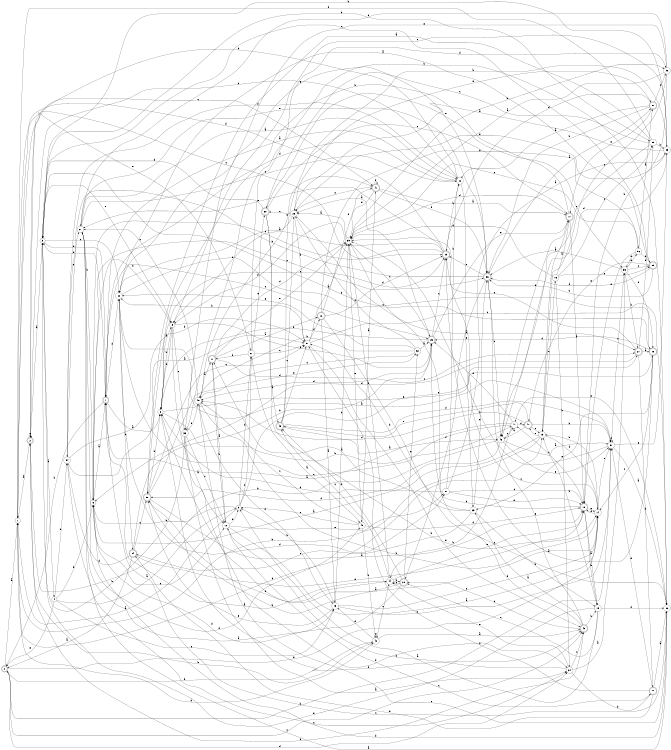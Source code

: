 digraph n50_9 {
__start0 [label="" shape="none"];

rankdir=LR;
size="8,5";

s0 [style="rounded,filled", color="black", fillcolor="white" shape="doublecircle", label="0"];
s1 [style="filled", color="black", fillcolor="white" shape="circle", label="1"];
s2 [style="rounded,filled", color="black", fillcolor="white" shape="doublecircle", label="2"];
s3 [style="filled", color="black", fillcolor="white" shape="circle", label="3"];
s4 [style="filled", color="black", fillcolor="white" shape="circle", label="4"];
s5 [style="filled", color="black", fillcolor="white" shape="circle", label="5"];
s6 [style="filled", color="black", fillcolor="white" shape="circle", label="6"];
s7 [style="rounded,filled", color="black", fillcolor="white" shape="doublecircle", label="7"];
s8 [style="filled", color="black", fillcolor="white" shape="circle", label="8"];
s9 [style="filled", color="black", fillcolor="white" shape="circle", label="9"];
s10 [style="filled", color="black", fillcolor="white" shape="circle", label="10"];
s11 [style="rounded,filled", color="black", fillcolor="white" shape="doublecircle", label="11"];
s12 [style="rounded,filled", color="black", fillcolor="white" shape="doublecircle", label="12"];
s13 [style="filled", color="black", fillcolor="white" shape="circle", label="13"];
s14 [style="filled", color="black", fillcolor="white" shape="circle", label="14"];
s15 [style="filled", color="black", fillcolor="white" shape="circle", label="15"];
s16 [style="filled", color="black", fillcolor="white" shape="circle", label="16"];
s17 [style="rounded,filled", color="black", fillcolor="white" shape="doublecircle", label="17"];
s18 [style="rounded,filled", color="black", fillcolor="white" shape="doublecircle", label="18"];
s19 [style="filled", color="black", fillcolor="white" shape="circle", label="19"];
s20 [style="rounded,filled", color="black", fillcolor="white" shape="doublecircle", label="20"];
s21 [style="filled", color="black", fillcolor="white" shape="circle", label="21"];
s22 [style="filled", color="black", fillcolor="white" shape="circle", label="22"];
s23 [style="filled", color="black", fillcolor="white" shape="circle", label="23"];
s24 [style="rounded,filled", color="black", fillcolor="white" shape="doublecircle", label="24"];
s25 [style="rounded,filled", color="black", fillcolor="white" shape="doublecircle", label="25"];
s26 [style="filled", color="black", fillcolor="white" shape="circle", label="26"];
s27 [style="rounded,filled", color="black", fillcolor="white" shape="doublecircle", label="27"];
s28 [style="rounded,filled", color="black", fillcolor="white" shape="doublecircle", label="28"];
s29 [style="rounded,filled", color="black", fillcolor="white" shape="doublecircle", label="29"];
s30 [style="filled", color="black", fillcolor="white" shape="circle", label="30"];
s31 [style="filled", color="black", fillcolor="white" shape="circle", label="31"];
s32 [style="filled", color="black", fillcolor="white" shape="circle", label="32"];
s33 [style="filled", color="black", fillcolor="white" shape="circle", label="33"];
s34 [style="filled", color="black", fillcolor="white" shape="circle", label="34"];
s35 [style="filled", color="black", fillcolor="white" shape="circle", label="35"];
s36 [style="rounded,filled", color="black", fillcolor="white" shape="doublecircle", label="36"];
s37 [style="rounded,filled", color="black", fillcolor="white" shape="doublecircle", label="37"];
s38 [style="filled", color="black", fillcolor="white" shape="circle", label="38"];
s39 [style="filled", color="black", fillcolor="white" shape="circle", label="39"];
s40 [style="filled", color="black", fillcolor="white" shape="circle", label="40"];
s41 [style="rounded,filled", color="black", fillcolor="white" shape="doublecircle", label="41"];
s42 [style="filled", color="black", fillcolor="white" shape="circle", label="42"];
s43 [style="rounded,filled", color="black", fillcolor="white" shape="doublecircle", label="43"];
s44 [style="filled", color="black", fillcolor="white" shape="circle", label="44"];
s45 [style="rounded,filled", color="black", fillcolor="white" shape="doublecircle", label="45"];
s46 [style="filled", color="black", fillcolor="white" shape="circle", label="46"];
s47 [style="filled", color="black", fillcolor="white" shape="circle", label="47"];
s48 [style="rounded,filled", color="black", fillcolor="white" shape="doublecircle", label="48"];
s49 [style="filled", color="black", fillcolor="white" shape="circle", label="49"];
s50 [style="rounded,filled", color="black", fillcolor="white" shape="doublecircle", label="50"];
s51 [style="filled", color="black", fillcolor="white" shape="circle", label="51"];
s52 [style="filled", color="black", fillcolor="white" shape="circle", label="52"];
s53 [style="filled", color="black", fillcolor="white" shape="circle", label="53"];
s54 [style="filled", color="black", fillcolor="white" shape="circle", label="54"];
s55 [style="rounded,filled", color="black", fillcolor="white" shape="doublecircle", label="55"];
s56 [style="filled", color="black", fillcolor="white" shape="circle", label="56"];
s57 [style="filled", color="black", fillcolor="white" shape="circle", label="57"];
s58 [style="rounded,filled", color="black", fillcolor="white" shape="doublecircle", label="58"];
s59 [style="filled", color="black", fillcolor="white" shape="circle", label="59"];
s60 [style="rounded,filled", color="black", fillcolor="white" shape="doublecircle", label="60"];
s61 [style="filled", color="black", fillcolor="white" shape="circle", label="61"];
s0 -> s1 [label="a"];
s0 -> s31 [label="b"];
s0 -> s43 [label="c"];
s0 -> s34 [label="d"];
s0 -> s14 [label="e"];
s1 -> s2 [label="a"];
s1 -> s42 [label="b"];
s1 -> s29 [label="c"];
s1 -> s15 [label="d"];
s1 -> s61 [label="e"];
s2 -> s3 [label="a"];
s2 -> s42 [label="b"];
s2 -> s41 [label="c"];
s2 -> s43 [label="d"];
s2 -> s2 [label="e"];
s3 -> s4 [label="a"];
s3 -> s59 [label="b"];
s3 -> s30 [label="c"];
s3 -> s7 [label="d"];
s3 -> s9 [label="e"];
s4 -> s5 [label="a"];
s4 -> s6 [label="b"];
s4 -> s13 [label="c"];
s4 -> s54 [label="d"];
s4 -> s0 [label="e"];
s5 -> s1 [label="a"];
s5 -> s6 [label="b"];
s5 -> s61 [label="c"];
s5 -> s61 [label="d"];
s5 -> s27 [label="e"];
s6 -> s7 [label="a"];
s6 -> s9 [label="b"];
s6 -> s36 [label="c"];
s6 -> s13 [label="d"];
s6 -> s10 [label="e"];
s7 -> s8 [label="a"];
s7 -> s0 [label="b"];
s7 -> s25 [label="c"];
s7 -> s30 [label="d"];
s7 -> s3 [label="e"];
s8 -> s9 [label="a"];
s8 -> s47 [label="b"];
s8 -> s29 [label="c"];
s8 -> s43 [label="d"];
s8 -> s28 [label="e"];
s9 -> s10 [label="a"];
s9 -> s8 [label="b"];
s9 -> s33 [label="c"];
s9 -> s8 [label="d"];
s9 -> s25 [label="e"];
s10 -> s11 [label="a"];
s10 -> s31 [label="b"];
s10 -> s58 [label="c"];
s10 -> s5 [label="d"];
s10 -> s57 [label="e"];
s11 -> s12 [label="a"];
s11 -> s10 [label="b"];
s11 -> s27 [label="c"];
s11 -> s39 [label="d"];
s11 -> s39 [label="e"];
s12 -> s13 [label="a"];
s12 -> s56 [label="b"];
s12 -> s32 [label="c"];
s12 -> s29 [label="d"];
s12 -> s41 [label="e"];
s13 -> s14 [label="a"];
s13 -> s5 [label="b"];
s13 -> s14 [label="c"];
s13 -> s39 [label="d"];
s13 -> s50 [label="e"];
s14 -> s8 [label="a"];
s14 -> s15 [label="b"];
s14 -> s29 [label="c"];
s14 -> s18 [label="d"];
s14 -> s31 [label="e"];
s15 -> s6 [label="a"];
s15 -> s1 [label="b"];
s15 -> s16 [label="c"];
s15 -> s14 [label="d"];
s15 -> s48 [label="e"];
s16 -> s17 [label="a"];
s16 -> s34 [label="b"];
s16 -> s59 [label="c"];
s16 -> s39 [label="d"];
s16 -> s55 [label="e"];
s17 -> s18 [label="a"];
s17 -> s50 [label="b"];
s17 -> s15 [label="c"];
s17 -> s39 [label="d"];
s17 -> s46 [label="e"];
s18 -> s19 [label="a"];
s18 -> s19 [label="b"];
s18 -> s47 [label="c"];
s18 -> s39 [label="d"];
s18 -> s14 [label="e"];
s19 -> s5 [label="a"];
s19 -> s15 [label="b"];
s19 -> s20 [label="c"];
s19 -> s32 [label="d"];
s19 -> s3 [label="e"];
s20 -> s21 [label="a"];
s20 -> s50 [label="b"];
s20 -> s44 [label="c"];
s20 -> s45 [label="d"];
s20 -> s52 [label="e"];
s21 -> s22 [label="a"];
s21 -> s6 [label="b"];
s21 -> s22 [label="c"];
s21 -> s40 [label="d"];
s21 -> s36 [label="e"];
s22 -> s7 [label="a"];
s22 -> s2 [label="b"];
s22 -> s2 [label="c"];
s22 -> s7 [label="d"];
s22 -> s23 [label="e"];
s23 -> s11 [label="a"];
s23 -> s19 [label="b"];
s23 -> s24 [label="c"];
s23 -> s51 [label="d"];
s23 -> s36 [label="e"];
s24 -> s0 [label="a"];
s24 -> s25 [label="b"];
s24 -> s50 [label="c"];
s24 -> s54 [label="d"];
s24 -> s18 [label="e"];
s25 -> s26 [label="a"];
s25 -> s8 [label="b"];
s25 -> s29 [label="c"];
s25 -> s49 [label="d"];
s25 -> s17 [label="e"];
s26 -> s27 [label="a"];
s26 -> s9 [label="b"];
s26 -> s60 [label="c"];
s26 -> s51 [label="d"];
s26 -> s37 [label="e"];
s27 -> s28 [label="a"];
s27 -> s58 [label="b"];
s27 -> s39 [label="c"];
s27 -> s6 [label="d"];
s27 -> s59 [label="e"];
s28 -> s29 [label="a"];
s28 -> s3 [label="b"];
s28 -> s14 [label="c"];
s28 -> s25 [label="d"];
s28 -> s23 [label="e"];
s29 -> s30 [label="a"];
s29 -> s22 [label="b"];
s29 -> s6 [label="c"];
s29 -> s1 [label="d"];
s29 -> s21 [label="e"];
s30 -> s31 [label="a"];
s30 -> s24 [label="b"];
s30 -> s28 [label="c"];
s30 -> s57 [label="d"];
s30 -> s36 [label="e"];
s31 -> s32 [label="a"];
s31 -> s39 [label="b"];
s31 -> s35 [label="c"];
s31 -> s31 [label="d"];
s31 -> s53 [label="e"];
s32 -> s21 [label="a"];
s32 -> s33 [label="b"];
s32 -> s49 [label="c"];
s32 -> s6 [label="d"];
s32 -> s47 [label="e"];
s33 -> s34 [label="a"];
s33 -> s3 [label="b"];
s33 -> s10 [label="c"];
s33 -> s34 [label="d"];
s33 -> s49 [label="e"];
s34 -> s35 [label="a"];
s34 -> s10 [label="b"];
s34 -> s43 [label="c"];
s34 -> s32 [label="d"];
s34 -> s44 [label="e"];
s35 -> s36 [label="a"];
s35 -> s27 [label="b"];
s35 -> s55 [label="c"];
s35 -> s28 [label="d"];
s35 -> s56 [label="e"];
s36 -> s37 [label="a"];
s36 -> s54 [label="b"];
s36 -> s46 [label="c"];
s36 -> s20 [label="d"];
s36 -> s29 [label="e"];
s37 -> s22 [label="a"];
s37 -> s36 [label="b"];
s37 -> s38 [label="c"];
s37 -> s29 [label="d"];
s37 -> s17 [label="e"];
s38 -> s39 [label="a"];
s38 -> s18 [label="b"];
s38 -> s15 [label="c"];
s38 -> s21 [label="d"];
s38 -> s33 [label="e"];
s39 -> s26 [label="a"];
s39 -> s38 [label="b"];
s39 -> s25 [label="c"];
s39 -> s9 [label="d"];
s39 -> s40 [label="e"];
s40 -> s41 [label="a"];
s40 -> s42 [label="b"];
s40 -> s49 [label="c"];
s40 -> s18 [label="d"];
s40 -> s5 [label="e"];
s41 -> s17 [label="a"];
s41 -> s41 [label="b"];
s41 -> s26 [label="c"];
s41 -> s36 [label="d"];
s41 -> s39 [label="e"];
s42 -> s43 [label="a"];
s42 -> s0 [label="b"];
s42 -> s44 [label="c"];
s42 -> s13 [label="d"];
s42 -> s42 [label="e"];
s43 -> s23 [label="a"];
s43 -> s19 [label="b"];
s43 -> s20 [label="c"];
s43 -> s25 [label="d"];
s43 -> s36 [label="e"];
s44 -> s7 [label="a"];
s44 -> s20 [label="b"];
s44 -> s45 [label="c"];
s44 -> s39 [label="d"];
s44 -> s18 [label="e"];
s45 -> s46 [label="a"];
s45 -> s53 [label="b"];
s45 -> s26 [label="c"];
s45 -> s31 [label="d"];
s45 -> s51 [label="e"];
s46 -> s31 [label="a"];
s46 -> s2 [label="b"];
s46 -> s47 [label="c"];
s46 -> s50 [label="d"];
s46 -> s31 [label="e"];
s47 -> s7 [label="a"];
s47 -> s44 [label="b"];
s47 -> s30 [label="c"];
s47 -> s48 [label="d"];
s47 -> s25 [label="e"];
s48 -> s46 [label="a"];
s48 -> s31 [label="b"];
s48 -> s15 [label="c"];
s48 -> s49 [label="d"];
s48 -> s45 [label="e"];
s49 -> s11 [label="a"];
s49 -> s14 [label="b"];
s49 -> s21 [label="c"];
s49 -> s13 [label="d"];
s49 -> s41 [label="e"];
s50 -> s18 [label="a"];
s50 -> s8 [label="b"];
s50 -> s51 [label="c"];
s50 -> s52 [label="d"];
s50 -> s44 [label="e"];
s51 -> s39 [label="a"];
s51 -> s30 [label="b"];
s51 -> s32 [label="c"];
s51 -> s12 [label="d"];
s51 -> s43 [label="e"];
s52 -> s25 [label="a"];
s52 -> s49 [label="b"];
s52 -> s49 [label="c"];
s52 -> s26 [label="d"];
s52 -> s30 [label="e"];
s53 -> s26 [label="a"];
s53 -> s3 [label="b"];
s53 -> s9 [label="c"];
s53 -> s46 [label="d"];
s53 -> s26 [label="e"];
s54 -> s51 [label="a"];
s54 -> s51 [label="b"];
s54 -> s34 [label="c"];
s54 -> s22 [label="d"];
s54 -> s21 [label="e"];
s55 -> s30 [label="a"];
s55 -> s36 [label="b"];
s55 -> s3 [label="c"];
s55 -> s36 [label="d"];
s55 -> s48 [label="e"];
s56 -> s37 [label="a"];
s56 -> s55 [label="b"];
s56 -> s39 [label="c"];
s56 -> s35 [label="d"];
s56 -> s18 [label="e"];
s57 -> s53 [label="a"];
s57 -> s22 [label="b"];
s57 -> s18 [label="c"];
s57 -> s8 [label="d"];
s57 -> s18 [label="e"];
s58 -> s32 [label="a"];
s58 -> s51 [label="b"];
s58 -> s7 [label="c"];
s58 -> s31 [label="d"];
s58 -> s24 [label="e"];
s59 -> s50 [label="a"];
s59 -> s53 [label="b"];
s59 -> s60 [label="c"];
s59 -> s1 [label="d"];
s59 -> s46 [label="e"];
s60 -> s45 [label="a"];
s60 -> s14 [label="b"];
s60 -> s17 [label="c"];
s60 -> s3 [label="d"];
s60 -> s35 [label="e"];
s61 -> s40 [label="a"];
s61 -> s11 [label="b"];
s61 -> s51 [label="c"];
s61 -> s38 [label="d"];
s61 -> s60 [label="e"];

}